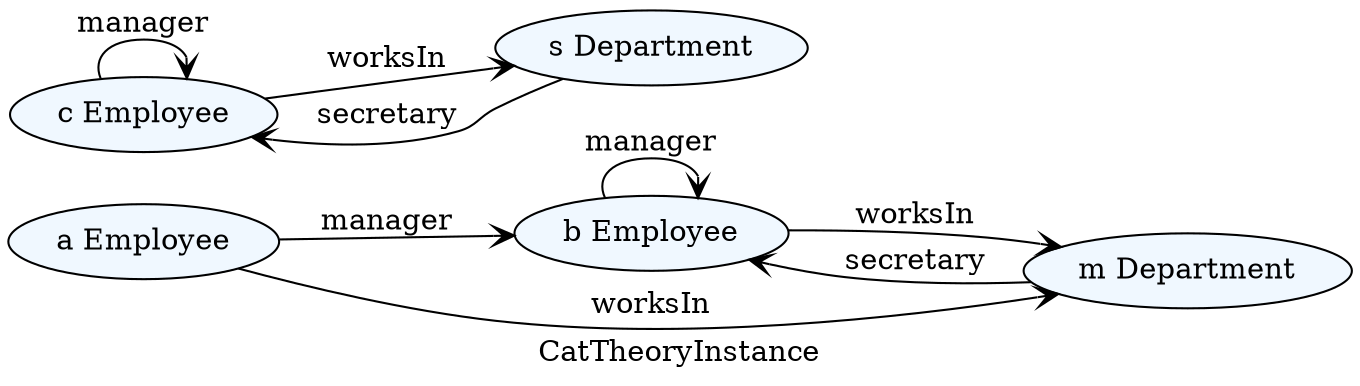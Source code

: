 /*
Automatically generated by Xholon version 0.8.1, using org.primordion.ef.Xholon2Graphviz.java
Thu Jun 08 09:45:52 GMT-400 2017 1496929552012
model: Categorical Data IDE - AQL - Employees 3
www.primordion.com/Xholon

To view this file, use Graphviz dot|fdp|neato|twopi|circo|sfdp from http://www.graphviz.org/
For example, to generate an SVG file:
  dot -Tsvg -O CatTheoryInstance_58_1496929552012.gv
Alternatively try one of these:
  dot -Tsvg -O CatTheoryInstance_58_1496929552012.gv
  dot -Tsvg -O -Grankdir=LR CatTheoryInstance_58_1496929552012.gv
  fdp -Tsvg -O CatTheoryInstance_58_1496929552012.gv
  neato -Tsvg -O CatTheoryInstance_58_1496929552012.gv
  circo -Tsvg -O CatTheoryInstance_58_1496929552012.gv
Or use one of: -Tgif -Tjpg -Tpdf -Tpng -Txdot -Txlib
See also: http://hughesbennett.net/Graphviz
See also: http://graphviz-dev.appspot.com/
See also: http://www.webgraphviz.com/
See also: http://rise4fun.com/agl/

To repeat this Xholon export:
 $wnd.xh.xport("Graphviz", $wnd.xh.root().parent().xpath("Chameleon/CattSystem/CatTheoryInstance"), '{"gvFileExt":".gv","gvGraph":"digraph","layout":"dot","edgeOp":"->","gvCluster":"","shouldShowStateMachineEntities":false,"filter":"--Behavior,Script","nameTemplateNodeId":"^^^^i^","nameTemplateNodeLabel":"r C^^^","shouldQuoteLabels":true,"shouldShowLinks":true,"shouldShowLinkLabels":true,"shouldSpecifyLayout":false,"maxLabelLen":-1,"shouldColor":true,"defaultColor":"#f0f8ff","shouldSpecifyShape":true,"shape":"ellipse","shouldSpecifySize":false,"size":"6","shouldSpecifyFontname":false,"fontname":"\"Courier New\"","shouldSpecifyArrowhead":true,"arrowhead":"vee","shouldSpecifyStylesheet":true,"stylesheet":"Xholon.css","shouldSpecifyRankdir":true,"rankdir":"LR","shouldDisplayGraph":true,"outputFormat":"svg"}');
*/
digraph 58 {
 graph [label="CatTheoryInstance",id="CatTheoryInstance",stylesheet="Xholon.css",rankdir=LR]
 node [style=filled,fillcolor="#f0f8ff",shape=ellipse]
 edge [arrowhead=vee]
 52 [label="a Employee" id="CatTheoryInstance/Employee[@roleName='a']"]
  52 -> 53 [label="manager"];
  52 -> 55 [label="worksIn"];
 53 [label="b Employee" id="CatTheoryInstance/Employee[@roleName='b']"]
  53 -> 53 [label="manager"];
  53 -> 55 [label="worksIn"];
 54 [label="c Employee" id="CatTheoryInstance/Employee[@roleName='c']"]
  54 -> 54 [label="manager"];
  54 -> 56 [label="worksIn"];
 55 [label="m Department" id="CatTheoryInstance/Department[@roleName='m']"]
  55 -> 53 [label="secretary"];
 56 [label="s Department" id="CatTheoryInstance/Department[@roleName='s']"]
  56 -> 54 [label="secretary"];
}


